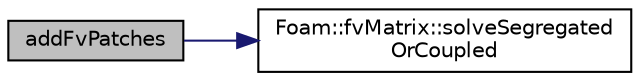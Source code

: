 digraph "addFvPatches"
{
  bgcolor="transparent";
  edge [fontname="Helvetica",fontsize="10",labelfontname="Helvetica",labelfontsize="10"];
  node [fontname="Helvetica",fontsize="10",shape=record];
  rankdir="LR";
  Node1 [label="addFvPatches",height=0.2,width=0.4,color="black", fillcolor="grey75", style="filled" fontcolor="black"];
  Node1 -> Node2 [color="midnightblue",fontsize="10",style="solid",fontname="Helvetica"];
  Node2 [label="Foam::fvMatrix::solveSegregated\lOrCoupled",height=0.2,width=0.4,color="black",URL="$classFoam_1_1fvMatrix.html#aaeedf059307391d7057bc985b0abec96",tooltip="Solve segregated or coupled returning the solution statistics. "];
}
